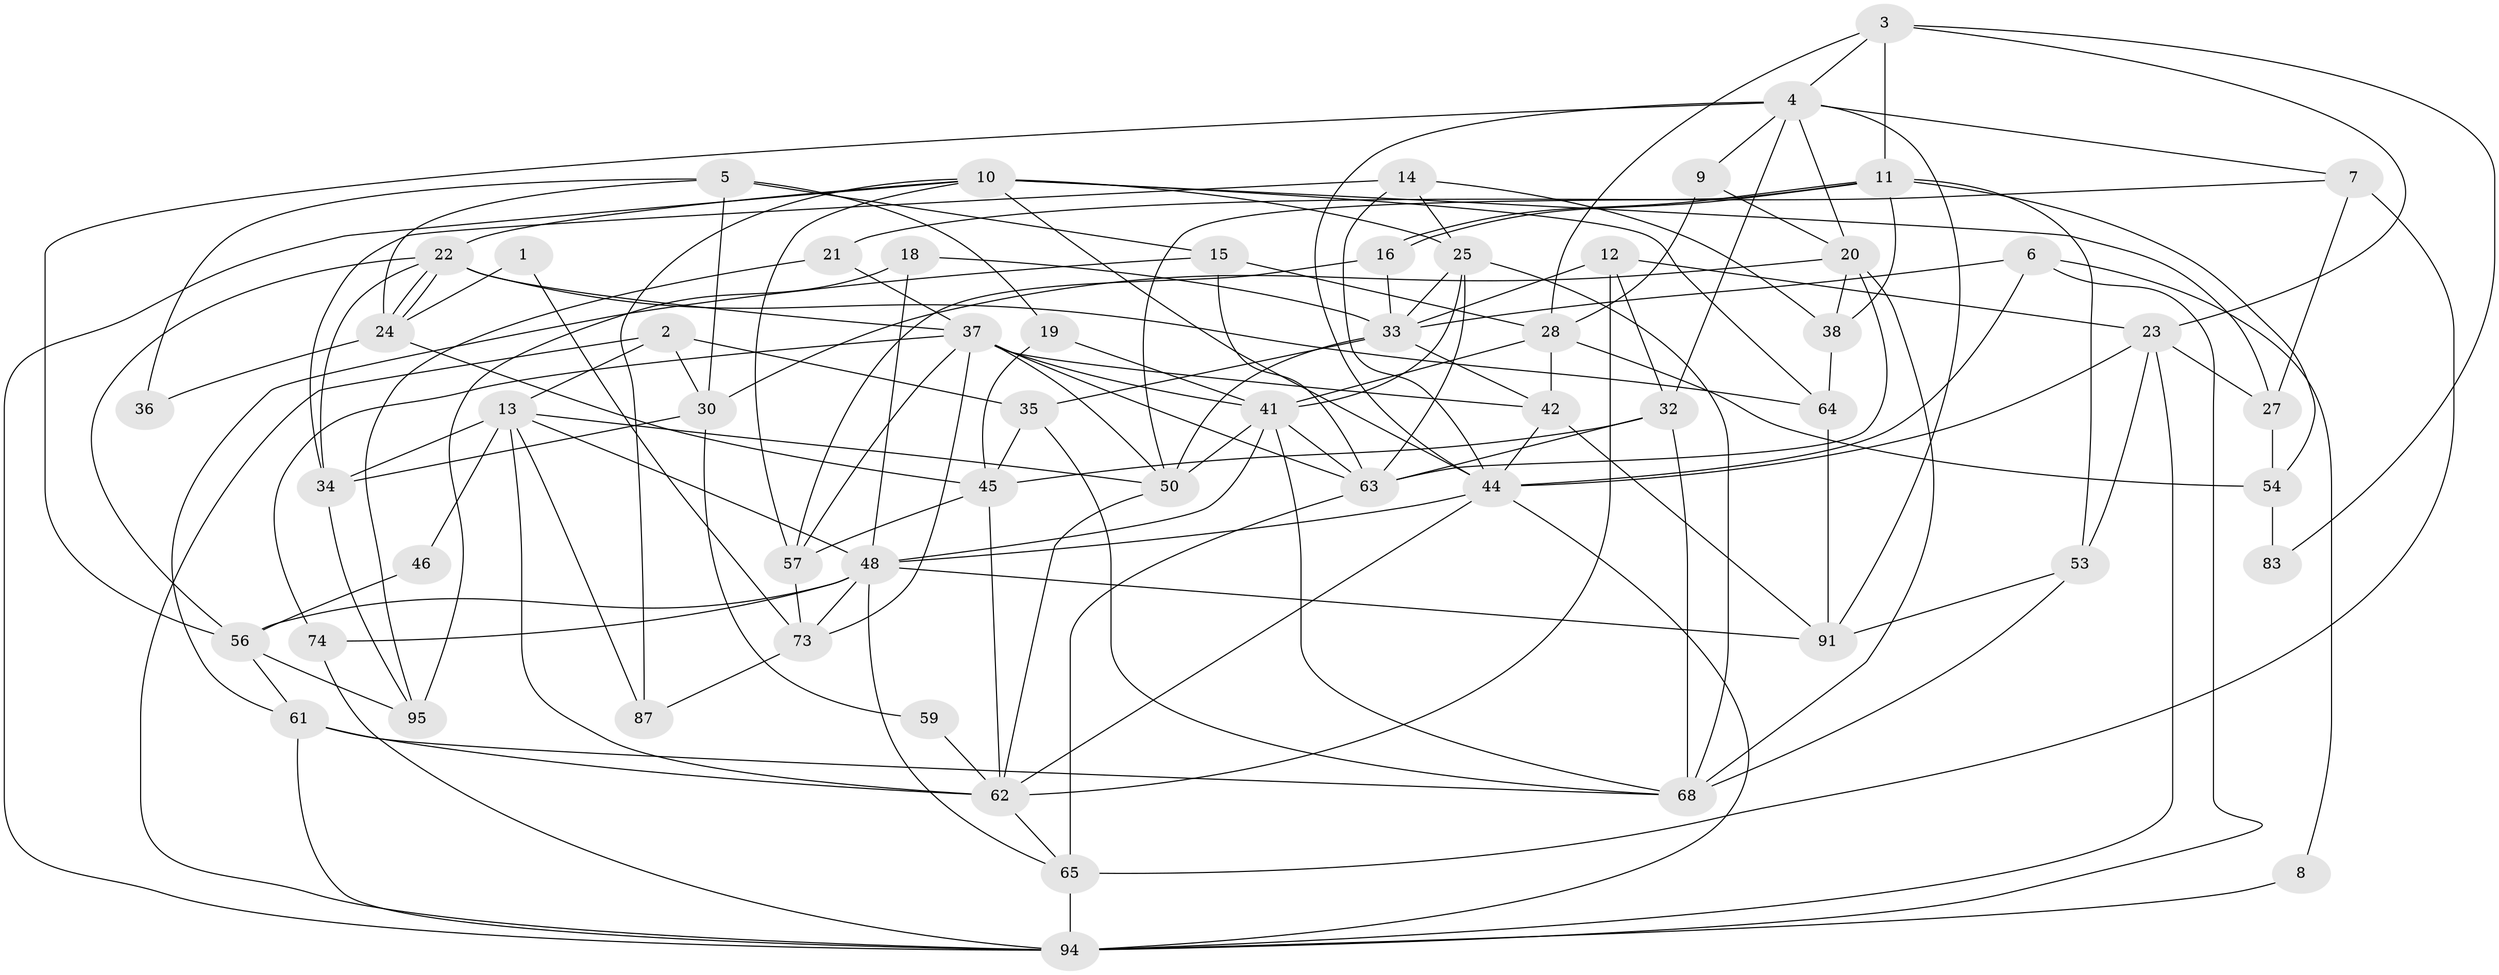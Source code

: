 // Generated by graph-tools (version 1.1) at 2025/52/02/27/25 19:52:02]
// undirected, 59 vertices, 150 edges
graph export_dot {
graph [start="1"]
  node [color=gray90,style=filled];
  1;
  2;
  3 [super="+60"];
  4 [super="+90"];
  5 [super="+75"];
  6;
  7 [super="+26"];
  8;
  9;
  10 [super="+85"];
  11 [super="+92"];
  12 [super="+89"];
  13 [super="+17"];
  14;
  15;
  16;
  18 [super="+55"];
  19 [super="+29"];
  20 [super="+79"];
  21 [super="+97"];
  22 [super="+51"];
  23 [super="+58"];
  24;
  25 [super="+40"];
  27 [super="+52"];
  28 [super="+49"];
  30 [super="+31"];
  32 [super="+77"];
  33 [super="+43"];
  34 [super="+82"];
  35;
  36;
  37 [super="+39"];
  38 [super="+47"];
  41 [super="+80"];
  42 [super="+78"];
  44 [super="+70"];
  45 [super="+72"];
  46;
  48 [super="+76"];
  50 [super="+88"];
  53;
  54;
  56 [super="+71"];
  57 [super="+69"];
  59;
  61 [super="+66"];
  62 [super="+84"];
  63 [super="+67"];
  64;
  65 [super="+93"];
  68 [super="+86"];
  73 [super="+81"];
  74;
  83;
  87;
  91;
  94 [super="+96"];
  95;
  1 -- 24;
  1 -- 73;
  2 -- 30;
  2 -- 13;
  2 -- 35;
  2 -- 94;
  3 -- 4;
  3 -- 28;
  3 -- 11;
  3 -- 83;
  3 -- 23;
  4 -- 20;
  4 -- 7;
  4 -- 9;
  4 -- 91;
  4 -- 44;
  4 -- 32;
  4 -- 56;
  5 -- 15;
  5 -- 30 [weight=3];
  5 -- 36;
  5 -- 24;
  5 -- 19;
  6 -- 33;
  6 -- 8;
  6 -- 44;
  6 -- 94;
  7 -- 21;
  7 -- 65 [weight=2];
  7 -- 27;
  8 -- 94;
  9 -- 20;
  9 -- 28;
  10 -- 44;
  10 -- 94;
  10 -- 64;
  10 -- 87;
  10 -- 27;
  10 -- 25;
  10 -- 22;
  10 -- 57;
  11 -- 16;
  11 -- 16;
  11 -- 50;
  11 -- 38;
  11 -- 54;
  11 -- 53;
  12 -- 62;
  12 -- 33;
  12 -- 32;
  12 -- 23;
  13 -- 87;
  13 -- 62;
  13 -- 48;
  13 -- 50;
  13 -- 46;
  13 -- 34;
  14 -- 38;
  14 -- 25;
  14 -- 44;
  14 -- 34;
  15 -- 61;
  15 -- 28;
  15 -- 63;
  16 -- 33;
  16 -- 57;
  18 -- 95;
  18 -- 48;
  18 -- 33;
  19 -- 45;
  19 -- 41;
  20 -- 38;
  20 -- 30;
  20 -- 68;
  20 -- 63;
  21 -- 37;
  21 -- 95;
  22 -- 24;
  22 -- 24;
  22 -- 64;
  22 -- 56;
  22 -- 34;
  22 -- 37;
  23 -- 44;
  23 -- 53;
  23 -- 94;
  23 -- 27;
  24 -- 36;
  24 -- 45;
  25 -- 33;
  25 -- 41;
  25 -- 68;
  25 -- 63;
  27 -- 54;
  28 -- 41;
  28 -- 54;
  28 -- 42;
  30 -- 59;
  30 -- 34;
  32 -- 68;
  32 -- 45;
  32 -- 63;
  33 -- 50;
  33 -- 35;
  33 -- 42;
  34 -- 95;
  35 -- 45;
  35 -- 68;
  37 -- 57;
  37 -- 74;
  37 -- 63;
  37 -- 50;
  37 -- 41;
  37 -- 73;
  37 -- 42;
  38 -- 64;
  41 -- 50;
  41 -- 68;
  41 -- 48;
  41 -- 63;
  42 -- 91;
  42 -- 44;
  44 -- 48;
  44 -- 62;
  44 -- 94;
  45 -- 57;
  45 -- 62;
  46 -- 56;
  48 -- 56 [weight=2];
  48 -- 73 [weight=2];
  48 -- 74;
  48 -- 91;
  48 -- 65;
  50 -- 62;
  53 -- 68;
  53 -- 91;
  54 -- 83;
  56 -- 95;
  56 -- 61;
  57 -- 73;
  59 -- 62;
  61 -- 62;
  61 -- 94;
  61 -- 68;
  62 -- 65;
  63 -- 65;
  64 -- 91;
  65 -- 94;
  73 -- 87;
  74 -- 94;
}
